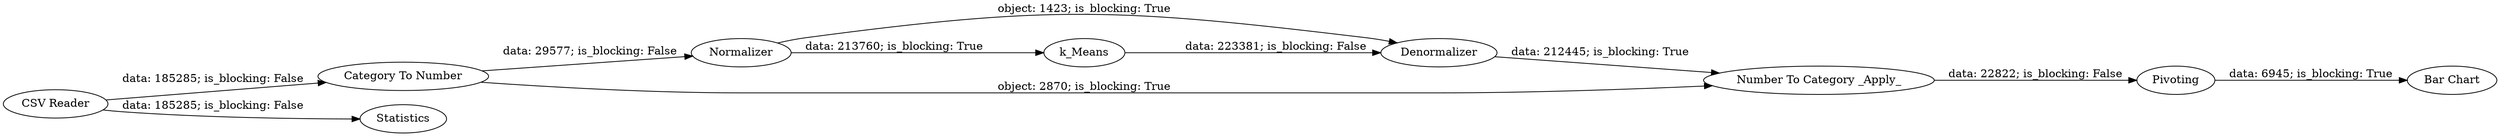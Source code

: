 digraph {
	"5237796656849317724_27" [label="Category To Number"]
	"5237796656849317724_1" [label="CSV Reader"]
	"5237796656849317724_33" [label=Pivoting]
	"5237796656849317724_2" [label=Normalizer]
	"5237796656849317724_14" [label=Statistics]
	"5237796656849317724_29" [label="Number To Category _Apply_"]
	"5237796656849317724_4" [label=Denormalizer]
	"5237796656849317724_31" [label="Bar Chart"]
	"5237796656849317724_3" [label=k_Means]
	"5237796656849317724_1" -> "5237796656849317724_27" [label="data: 185285; is_blocking: False"]
	"5237796656849317724_4" -> "5237796656849317724_29" [label="data: 212445; is_blocking: True"]
	"5237796656849317724_29" -> "5237796656849317724_33" [label="data: 22822; is_blocking: False"]
	"5237796656849317724_27" -> "5237796656849317724_2" [label="data: 29577; is_blocking: False"]
	"5237796656849317724_33" -> "5237796656849317724_31" [label="data: 6945; is_blocking: True"]
	"5237796656849317724_3" -> "5237796656849317724_4" [label="data: 223381; is_blocking: False"]
	"5237796656849317724_1" -> "5237796656849317724_14" [label="data: 185285; is_blocking: False"]
	"5237796656849317724_2" -> "5237796656849317724_4" [label="object: 1423; is_blocking: True"]
	"5237796656849317724_2" -> "5237796656849317724_3" [label="data: 213760; is_blocking: True"]
	"5237796656849317724_27" -> "5237796656849317724_29" [label="object: 2870; is_blocking: True"]
	rankdir=LR
}
